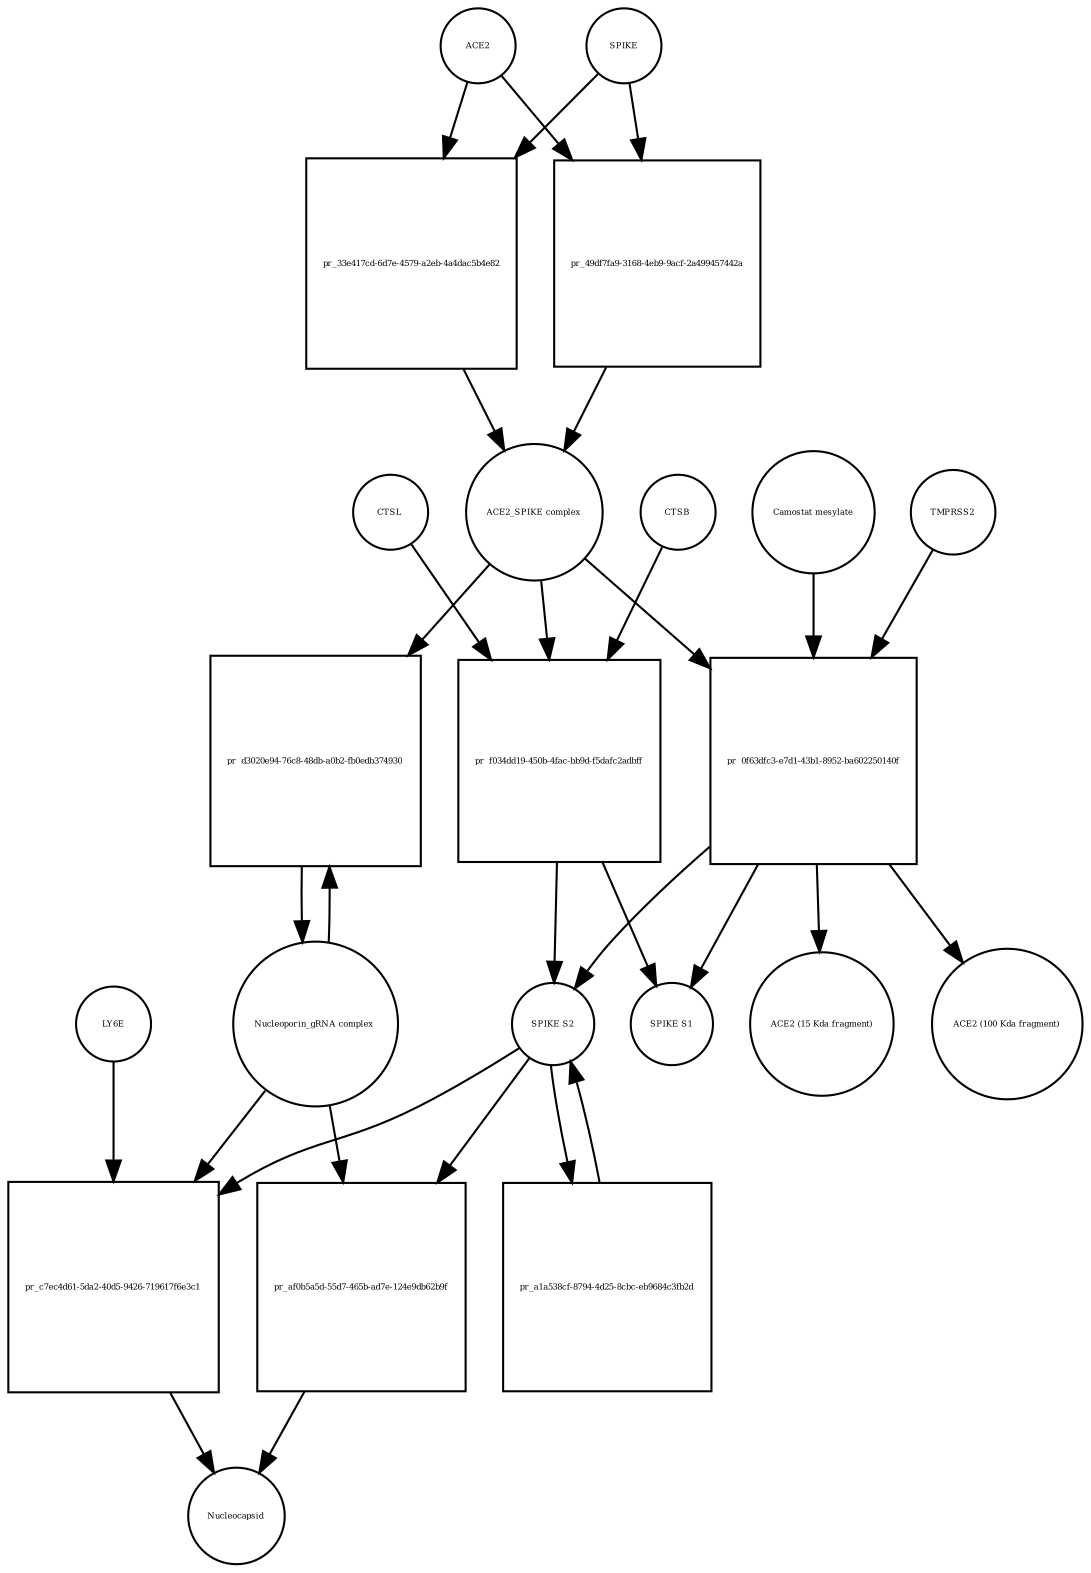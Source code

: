 strict digraph  {
ACE2 [annotation="", bipartite=0, cls=macromolecule, fontsize=4, label=ACE2, shape=circle];
"pr_33e417cd-6d7e-4579-a2eb-4a4dac5b4e82" [annotation="", bipartite=1, cls=process, fontsize=4, label="pr_33e417cd-6d7e-4579-a2eb-4a4dac5b4e82", shape=square];
"ACE2_SPIKE complex" [annotation="", bipartite=0, cls=complex, fontsize=4, label="ACE2_SPIKE complex", shape=circle];
SPIKE [annotation="", bipartite=0, cls="macromolecule multimer", fontsize=4, label=SPIKE, shape=circle];
"Nucleoporin_gRNA complex " [annotation="", bipartite=0, cls=complex, fontsize=4, label="Nucleoporin_gRNA complex ", shape=circle];
"pr_d3020e94-76c8-48db-a0b2-fb0edb374930" [annotation="", bipartite=1, cls=process, fontsize=4, label="pr_d3020e94-76c8-48db-a0b2-fb0edb374930", shape=square];
"pr_f034dd19-450b-4fac-bb9d-f5dafc2adbff" [annotation="", bipartite=1, cls=process, fontsize=4, label="pr_f034dd19-450b-4fac-bb9d-f5dafc2adbff", shape=square];
"SPIKE S2" [annotation="", bipartite=0, cls=macromolecule, fontsize=4, label="SPIKE S2", shape=circle];
CTSB [annotation="", bipartite=0, cls=macromolecule, fontsize=4, label=CTSB, shape=circle];
CTSL [annotation="", bipartite=0, cls=macromolecule, fontsize=4, label=CTSL, shape=circle];
"SPIKE S1" [annotation="", bipartite=0, cls=macromolecule, fontsize=4, label="SPIKE S1", shape=circle];
"pr_0f63dfc3-e7d1-43b1-8952-ba602250140f" [annotation="", bipartite=1, cls=process, fontsize=4, label="pr_0f63dfc3-e7d1-43b1-8952-ba602250140f", shape=square];
TMPRSS2 [annotation="", bipartite=0, cls=macromolecule, fontsize=4, label=TMPRSS2, shape=circle];
"Camostat mesylate" [annotation="urn_miriam_pubchem.compound_2536", bipartite=0, cls="simple chemical", fontsize=4, label="Camostat mesylate", shape=circle];
"ACE2 (15 Kda fragment)" [annotation="", bipartite=0, cls=macromolecule, fontsize=4, label="ACE2 (15 Kda fragment)", shape=circle];
"ACE2 (100 Kda fragment)" [annotation="", bipartite=0, cls=macromolecule, fontsize=4, label="ACE2 (100 Kda fragment)", shape=circle];
"pr_49df7fa9-3168-4eb9-9acf-2a499457442a" [annotation="", bipartite=1, cls=process, fontsize=4, label="pr_49df7fa9-3168-4eb9-9acf-2a499457442a", shape=square];
"pr_c7ec4d61-5da2-40d5-9426-719617f6e3c1" [annotation="", bipartite=1, cls=process, fontsize=4, label="pr_c7ec4d61-5da2-40d5-9426-719617f6e3c1", shape=square];
Nucleocapsid [annotation="", bipartite=0, cls=complex, fontsize=4, label=Nucleocapsid, shape=circle];
LY6E [annotation="", bipartite=0, cls=macromolecule, fontsize=4, label=LY6E, shape=circle];
"pr_a1a538cf-8794-4d25-8cbc-eb9684c3fb2d" [annotation="", bipartite=1, cls=process, fontsize=4, label="pr_a1a538cf-8794-4d25-8cbc-eb9684c3fb2d", shape=square];
"pr_af0b5a5d-55d7-465b-ad7e-124e9db62b9f" [annotation="", bipartite=1, cls=process, fontsize=4, label="pr_af0b5a5d-55d7-465b-ad7e-124e9db62b9f", shape=square];
ACE2 -> "pr_33e417cd-6d7e-4579-a2eb-4a4dac5b4e82"  [annotation="", interaction_type=consumption];
ACE2 -> "pr_49df7fa9-3168-4eb9-9acf-2a499457442a"  [annotation="", interaction_type=consumption];
"pr_33e417cd-6d7e-4579-a2eb-4a4dac5b4e82" -> "ACE2_SPIKE complex"  [annotation="", interaction_type=production];
"ACE2_SPIKE complex" -> "pr_d3020e94-76c8-48db-a0b2-fb0edb374930"  [annotation="urn_miriam_pubmed_32142651|urn_miriam_pubmed_32094589", interaction_type=stimulation];
"ACE2_SPIKE complex" -> "pr_f034dd19-450b-4fac-bb9d-f5dafc2adbff"  [annotation="", interaction_type=consumption];
"ACE2_SPIKE complex" -> "pr_0f63dfc3-e7d1-43b1-8952-ba602250140f"  [annotation="", interaction_type=consumption];
SPIKE -> "pr_33e417cd-6d7e-4579-a2eb-4a4dac5b4e82"  [annotation="", interaction_type=consumption];
SPIKE -> "pr_49df7fa9-3168-4eb9-9acf-2a499457442a"  [annotation="", interaction_type=consumption];
"Nucleoporin_gRNA complex " -> "pr_d3020e94-76c8-48db-a0b2-fb0edb374930"  [annotation="", interaction_type=consumption];
"Nucleoporin_gRNA complex " -> "pr_c7ec4d61-5da2-40d5-9426-719617f6e3c1"  [annotation="", interaction_type=consumption];
"Nucleoporin_gRNA complex " -> "pr_af0b5a5d-55d7-465b-ad7e-124e9db62b9f"  [annotation="", interaction_type=consumption];
"pr_d3020e94-76c8-48db-a0b2-fb0edb374930" -> "Nucleoporin_gRNA complex "  [annotation="", interaction_type=production];
"pr_f034dd19-450b-4fac-bb9d-f5dafc2adbff" -> "SPIKE S2"  [annotation="", interaction_type=production];
"pr_f034dd19-450b-4fac-bb9d-f5dafc2adbff" -> "SPIKE S1"  [annotation="", interaction_type=production];
"SPIKE S2" -> "pr_c7ec4d61-5da2-40d5-9426-719617f6e3c1"  [annotation="urn_miriam_doi_10.1101%2F2020.03.05.979260|urn_miriam_doi_10.1101%2F2020.04.02.021469", interaction_type=stimulation];
"SPIKE S2" -> "pr_a1a538cf-8794-4d25-8cbc-eb9684c3fb2d"  [annotation="", interaction_type=consumption];
"SPIKE S2" -> "pr_af0b5a5d-55d7-465b-ad7e-124e9db62b9f"  [annotation="", interaction_type=stimulation];
CTSB -> "pr_f034dd19-450b-4fac-bb9d-f5dafc2adbff"  [annotation=urn_miriam_pubmed_32142651, interaction_type=catalysis];
CTSL -> "pr_f034dd19-450b-4fac-bb9d-f5dafc2adbff"  [annotation=urn_miriam_pubmed_32142651, interaction_type=catalysis];
"pr_0f63dfc3-e7d1-43b1-8952-ba602250140f" -> "SPIKE S2"  [annotation="", interaction_type=production];
"pr_0f63dfc3-e7d1-43b1-8952-ba602250140f" -> "SPIKE S1"  [annotation="", interaction_type=production];
"pr_0f63dfc3-e7d1-43b1-8952-ba602250140f" -> "ACE2 (15 Kda fragment)"  [annotation="", interaction_type=production];
"pr_0f63dfc3-e7d1-43b1-8952-ba602250140f" -> "ACE2 (100 Kda fragment)"  [annotation="", interaction_type=production];
TMPRSS2 -> "pr_0f63dfc3-e7d1-43b1-8952-ba602250140f"  [annotation="urn_miriam_pubmed_32142651|urn_miriam_pubmed_32094589|urn_miriam_pubmed_24227843", interaction_type=catalysis];
"Camostat mesylate" -> "pr_0f63dfc3-e7d1-43b1-8952-ba602250140f"  [annotation="urn_miriam_pubmed_32142651|urn_miriam_pubmed_32094589|urn_miriam_pubmed_24227843", interaction_type=inhibition];
"pr_49df7fa9-3168-4eb9-9acf-2a499457442a" -> "ACE2_SPIKE complex"  [annotation="", interaction_type=production];
"pr_c7ec4d61-5da2-40d5-9426-719617f6e3c1" -> Nucleocapsid  [annotation="", interaction_type=production];
LY6E -> "pr_c7ec4d61-5da2-40d5-9426-719617f6e3c1"  [annotation="urn_miriam_doi_10.1101%2F2020.03.05.979260|urn_miriam_doi_10.1101%2F2020.04.02.021469", interaction_type=inhibition];
"pr_a1a538cf-8794-4d25-8cbc-eb9684c3fb2d" -> "SPIKE S2"  [annotation="", interaction_type=production];
"pr_af0b5a5d-55d7-465b-ad7e-124e9db62b9f" -> Nucleocapsid  [annotation="", interaction_type=production];
}
